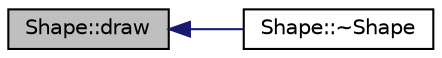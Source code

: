digraph "Shape::draw"
{
  edge [fontname="Helvetica",fontsize="10",labelfontname="Helvetica",labelfontsize="10"];
  node [fontname="Helvetica",fontsize="10",shape=record];
  rankdir="LR";
  Node1 [label="Shape::draw",height=0.2,width=0.4,color="black", fillcolor="grey75", style="filled", fontcolor="black"];
  Node1 -> Node2 [dir="back",color="midnightblue",fontsize="10",style="solid",fontname="Helvetica"];
  Node2 [label="Shape::~Shape",height=0.2,width=0.4,color="black", fillcolor="white", style="filled",URL="$classShape.html#ac3b9fc48965274893f25b18aa14ba665",tooltip="Destructor ~Shape: Class Shape  Destructs the shape object.  PRE-CONDITIONS <none> ..."];
}
